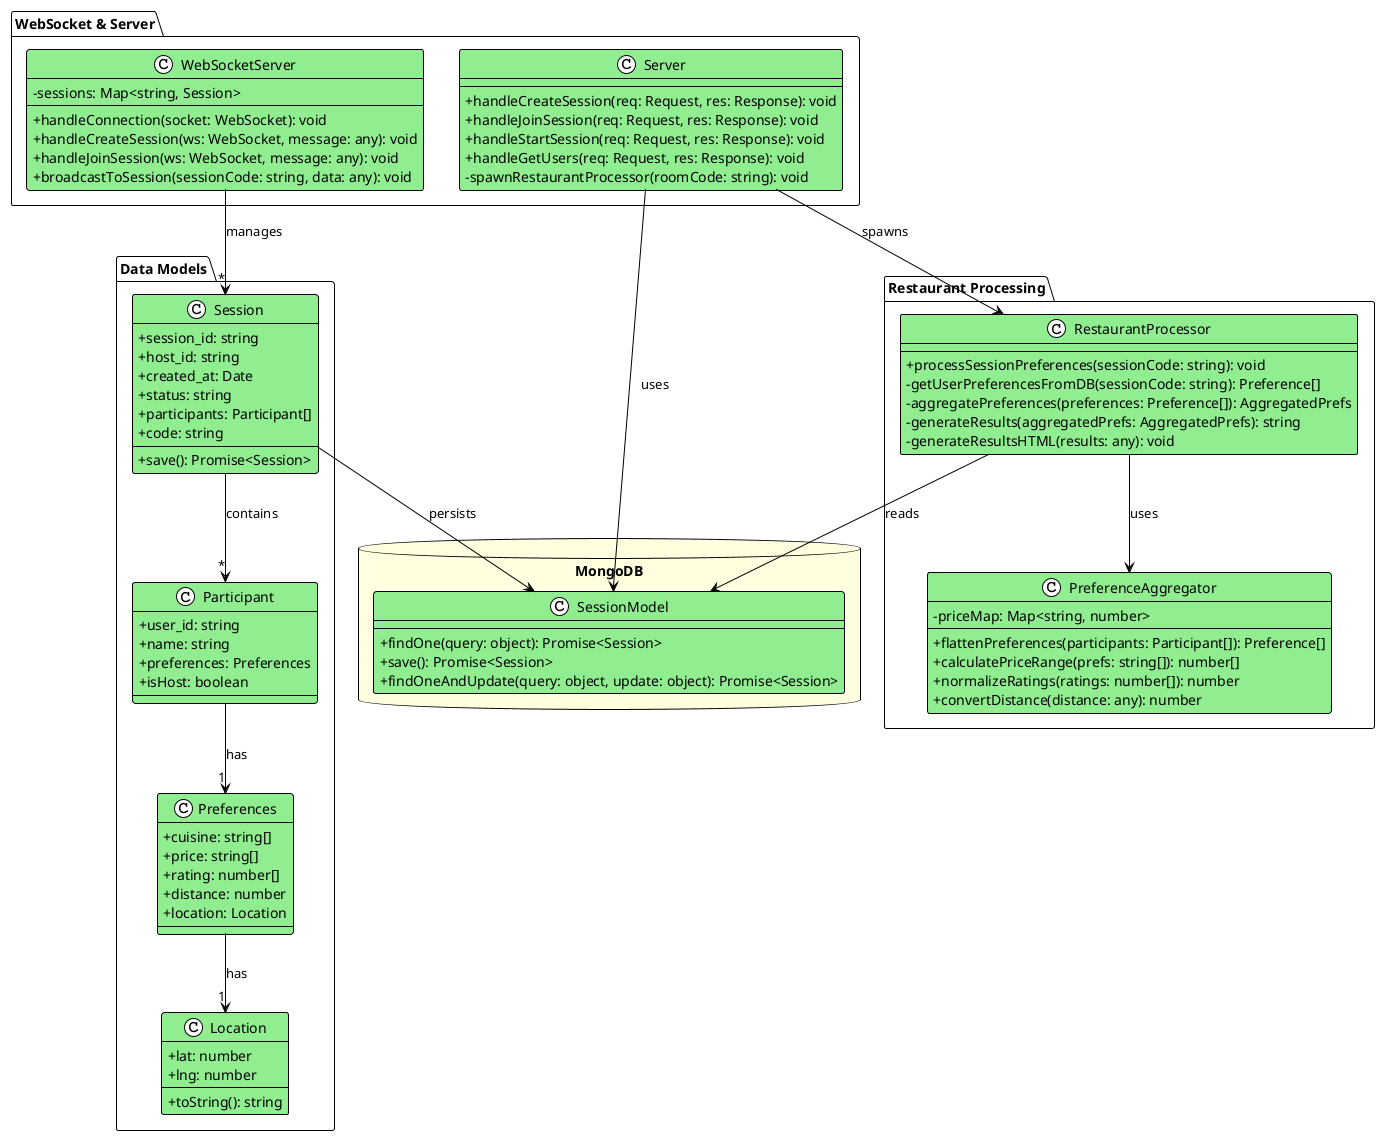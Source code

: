@startuml Backend_Components

!theme plain
skinparam ClassAttributeIconSize 0
skinparam ClassBackgroundColor #LightGreen
skinparam ClassBorderColor #000000
skinparam DatabaseBackgroundColor #LightYellow

package "WebSocket & Server" {
    class WebSocketServer {
        - sessions: Map<string, Session>
        + handleConnection(socket: WebSocket): void
        + handleCreateSession(ws: WebSocket, message: any): void
        + handleJoinSession(ws: WebSocket, message: any): void
        + broadcastToSession(sessionCode: string, data: any): void
    }

    class Server {
        + handleCreateSession(req: Request, res: Response): void
        + handleJoinSession(req: Request, res: Response): void
        + handleStartSession(req: Request, res: Response): void
        + handleGetUsers(req: Request, res: Response): void
        - spawnRestaurantProcessor(roomCode: string): void
    }
}

package "Restaurant Processing" {
    class RestaurantProcessor {
        + processSessionPreferences(sessionCode: string): void
        - getUserPreferencesFromDB(sessionCode: string): Preference[]
        - aggregatePreferences(preferences: Preference[]): AggregatedPrefs
        - generateResults(aggregatedPrefs: AggregatedPrefs): string
        - generateResultsHTML(results: any): void
    }

    class PreferenceAggregator {
        - priceMap: Map<string, number>
        + flattenPreferences(participants: Participant[]): Preference[]
        + calculatePriceRange(prefs: string[]): number[]
        + normalizeRatings(ratings: number[]): number
        + convertDistance(distance: any): number
    }
}

package "Data Models" {
    class Session {
        + session_id: string
        + host_id: string
        + created_at: Date
        + status: string
        + participants: Participant[]
        + code: string
        + save(): Promise<Session>
    }

    class Participant {
        + user_id: string
        + name: string
        + preferences: Preferences
        + isHost: boolean
    }

    class Preferences {
        + cuisine: string[]
        + price: string[]
        + rating: number[]
        + distance: number
        + location: Location
    }

    class Location {
        + lat: number
        + lng: number
        + toString(): string
    }
}

database "MongoDB" {
    class SessionModel {
        + findOne(query: object): Promise<Session>
        + save(): Promise<Session>
        + findOneAndUpdate(query: object, update: object): Promise<Session>
    }
}

' Relationships
WebSocketServer --> "*" Session : manages
Server --> SessionModel : uses
Server --> RestaurantProcessor : spawns
RestaurantProcessor --> PreferenceAggregator : uses
RestaurantProcessor --> SessionModel : reads
Session --> "*" Participant : contains
Participant --> "1" Preferences : has
Preferences --> "1" Location : has
Session --> SessionModel : persists

@enduml